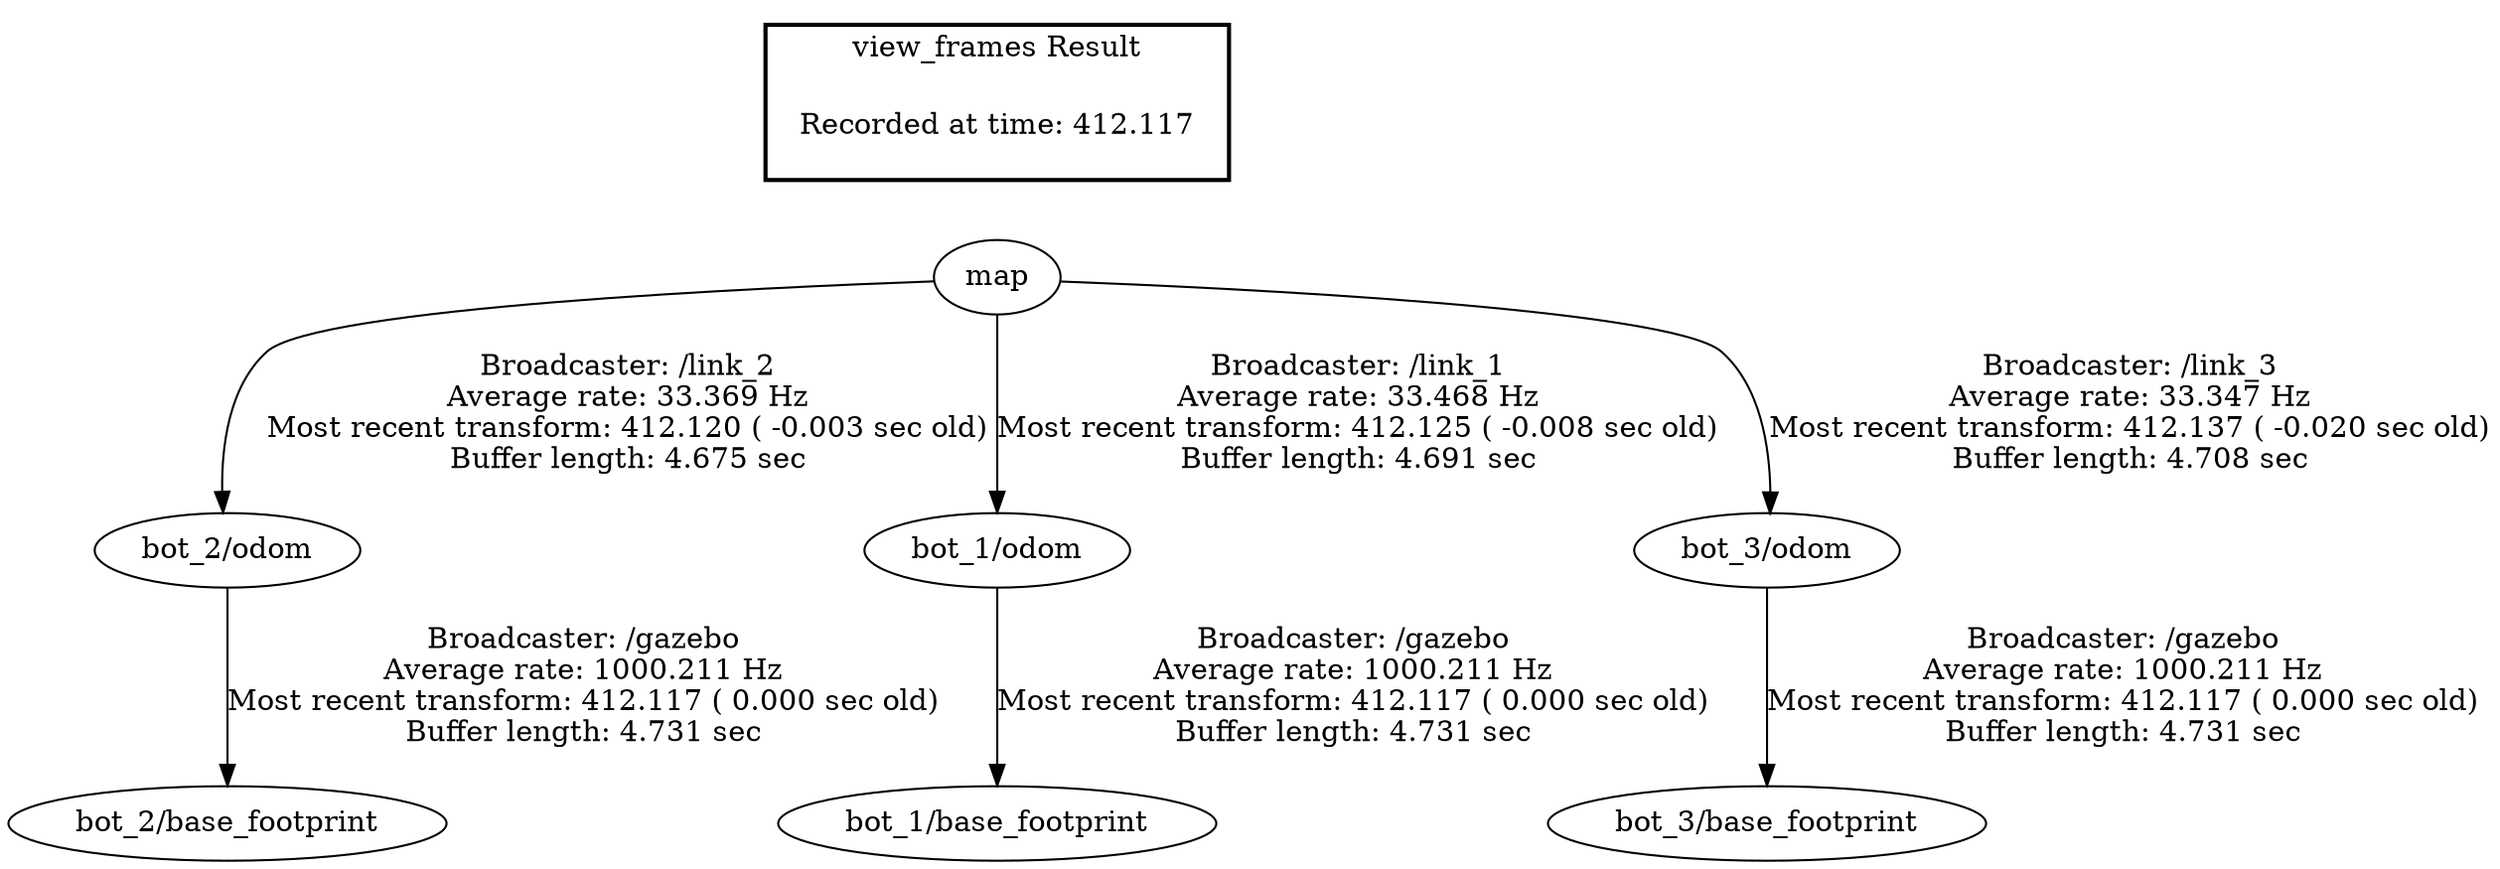 digraph G {
"bot_2/odom" -> "bot_2/base_footprint"[label="Broadcaster: /gazebo\nAverage rate: 1000.211 Hz\nMost recent transform: 412.117 ( 0.000 sec old)\nBuffer length: 4.731 sec\n"];
"map" -> "bot_2/odom"[label="Broadcaster: /link_2\nAverage rate: 33.369 Hz\nMost recent transform: 412.120 ( -0.003 sec old)\nBuffer length: 4.675 sec\n"];
"bot_1/odom" -> "bot_1/base_footprint"[label="Broadcaster: /gazebo\nAverage rate: 1000.211 Hz\nMost recent transform: 412.117 ( 0.000 sec old)\nBuffer length: 4.731 sec\n"];
"map" -> "bot_1/odom"[label="Broadcaster: /link_1\nAverage rate: 33.468 Hz\nMost recent transform: 412.125 ( -0.008 sec old)\nBuffer length: 4.691 sec\n"];
"bot_3/odom" -> "bot_3/base_footprint"[label="Broadcaster: /gazebo\nAverage rate: 1000.211 Hz\nMost recent transform: 412.117 ( 0.000 sec old)\nBuffer length: 4.731 sec\n"];
"map" -> "bot_3/odom"[label="Broadcaster: /link_3\nAverage rate: 33.347 Hz\nMost recent transform: 412.137 ( -0.020 sec old)\nBuffer length: 4.708 sec\n"];
edge [style=invis];
 subgraph cluster_legend { style=bold; color=black; label ="view_frames Result";
"Recorded at time: 412.117"[ shape=plaintext ] ;
 }->"map";
}